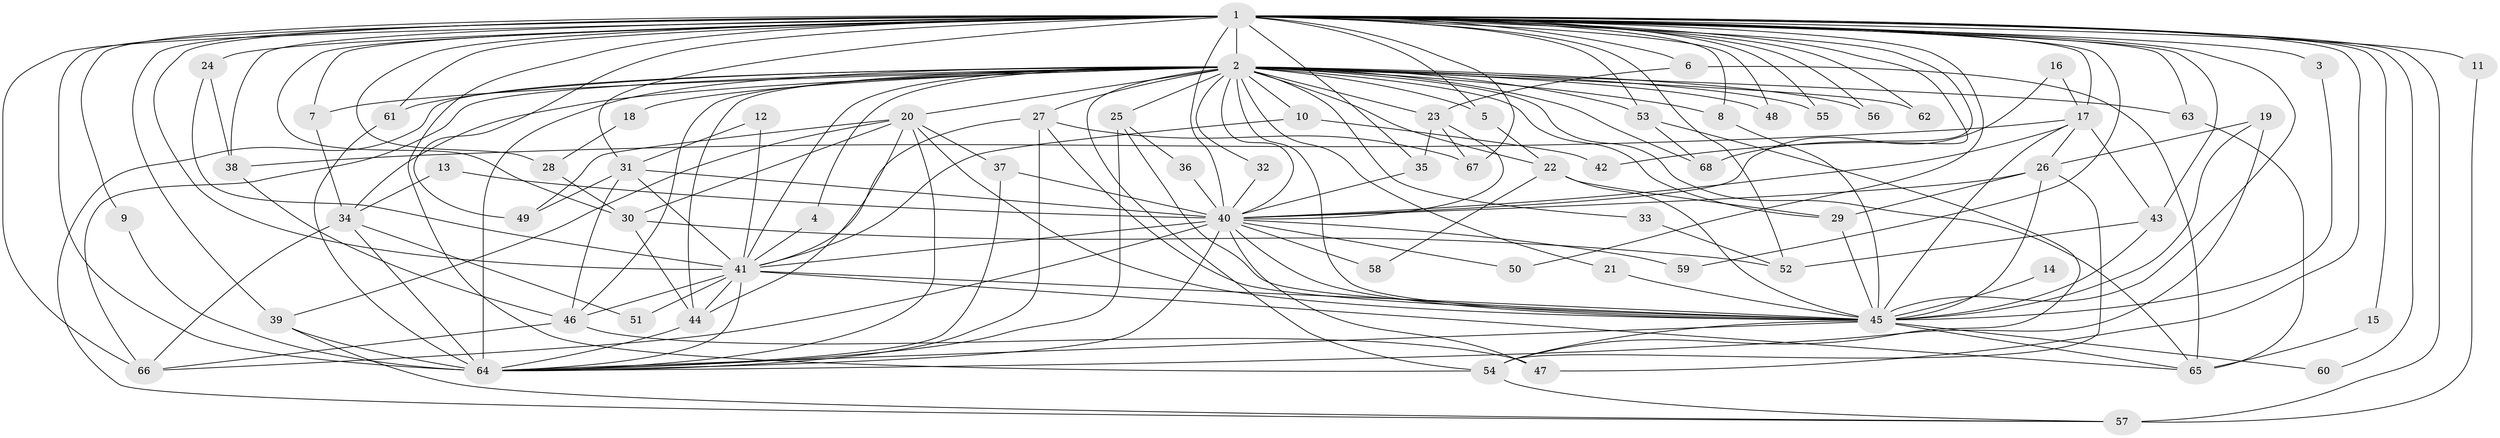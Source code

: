 // original degree distribution, {20: 0.022222222222222223, 16: 0.007407407407407408, 29: 0.007407407407407408, 25: 0.007407407407407408, 27: 0.007407407407407408, 18: 0.007407407407407408, 26: 0.007407407407407408, 31: 0.007407407407407408, 3: 0.25925925925925924, 4: 0.1111111111111111, 6: 0.022222222222222223, 7: 0.014814814814814815, 2: 0.4666666666666667, 5: 0.05185185185185185}
// Generated by graph-tools (version 1.1) at 2025/49/03/09/25 03:49:34]
// undirected, 68 vertices, 178 edges
graph export_dot {
graph [start="1"]
  node [color=gray90,style=filled];
  1;
  2;
  3;
  4;
  5;
  6;
  7;
  8;
  9;
  10;
  11;
  12;
  13;
  14;
  15;
  16;
  17;
  18;
  19;
  20;
  21;
  22;
  23;
  24;
  25;
  26;
  27;
  28;
  29;
  30;
  31;
  32;
  33;
  34;
  35;
  36;
  37;
  38;
  39;
  40;
  41;
  42;
  43;
  44;
  45;
  46;
  47;
  48;
  49;
  50;
  51;
  52;
  53;
  54;
  55;
  56;
  57;
  58;
  59;
  60;
  61;
  62;
  63;
  64;
  65;
  66;
  67;
  68;
  1 -- 2 [weight=8.0];
  1 -- 3 [weight=1.0];
  1 -- 5 [weight=1.0];
  1 -- 6 [weight=1.0];
  1 -- 7 [weight=1.0];
  1 -- 8 [weight=1.0];
  1 -- 9 [weight=1.0];
  1 -- 11 [weight=2.0];
  1 -- 15 [weight=1.0];
  1 -- 17 [weight=1.0];
  1 -- 24 [weight=2.0];
  1 -- 28 [weight=2.0];
  1 -- 30 [weight=1.0];
  1 -- 31 [weight=1.0];
  1 -- 35 [weight=1.0];
  1 -- 38 [weight=2.0];
  1 -- 39 [weight=1.0];
  1 -- 40 [weight=5.0];
  1 -- 41 [weight=4.0];
  1 -- 42 [weight=2.0];
  1 -- 43 [weight=1.0];
  1 -- 45 [weight=4.0];
  1 -- 47 [weight=1.0];
  1 -- 48 [weight=1.0];
  1 -- 49 [weight=1.0];
  1 -- 50 [weight=1.0];
  1 -- 52 [weight=1.0];
  1 -- 53 [weight=1.0];
  1 -- 54 [weight=1.0];
  1 -- 55 [weight=2.0];
  1 -- 56 [weight=1.0];
  1 -- 57 [weight=2.0];
  1 -- 59 [weight=1.0];
  1 -- 60 [weight=1.0];
  1 -- 61 [weight=1.0];
  1 -- 62 [weight=1.0];
  1 -- 63 [weight=1.0];
  1 -- 64 [weight=4.0];
  1 -- 66 [weight=1.0];
  1 -- 67 [weight=1.0];
  1 -- 68 [weight=1.0];
  2 -- 4 [weight=1.0];
  2 -- 5 [weight=1.0];
  2 -- 7 [weight=1.0];
  2 -- 8 [weight=1.0];
  2 -- 10 [weight=1.0];
  2 -- 18 [weight=1.0];
  2 -- 20 [weight=2.0];
  2 -- 21 [weight=1.0];
  2 -- 22 [weight=2.0];
  2 -- 23 [weight=1.0];
  2 -- 25 [weight=3.0];
  2 -- 27 [weight=1.0];
  2 -- 29 [weight=2.0];
  2 -- 32 [weight=1.0];
  2 -- 33 [weight=1.0];
  2 -- 34 [weight=2.0];
  2 -- 40 [weight=2.0];
  2 -- 41 [weight=2.0];
  2 -- 44 [weight=1.0];
  2 -- 45 [weight=3.0];
  2 -- 46 [weight=1.0];
  2 -- 48 [weight=1.0];
  2 -- 53 [weight=1.0];
  2 -- 54 [weight=1.0];
  2 -- 55 [weight=1.0];
  2 -- 56 [weight=1.0];
  2 -- 57 [weight=1.0];
  2 -- 61 [weight=1.0];
  2 -- 62 [weight=1.0];
  2 -- 63 [weight=1.0];
  2 -- 64 [weight=2.0];
  2 -- 65 [weight=1.0];
  2 -- 66 [weight=1.0];
  2 -- 68 [weight=2.0];
  3 -- 45 [weight=1.0];
  4 -- 41 [weight=1.0];
  5 -- 22 [weight=1.0];
  6 -- 23 [weight=1.0];
  6 -- 65 [weight=1.0];
  7 -- 34 [weight=1.0];
  8 -- 45 [weight=1.0];
  9 -- 64 [weight=1.0];
  10 -- 41 [weight=1.0];
  10 -- 42 [weight=1.0];
  11 -- 57 [weight=1.0];
  12 -- 31 [weight=1.0];
  12 -- 41 [weight=1.0];
  13 -- 34 [weight=1.0];
  13 -- 40 [weight=1.0];
  14 -- 45 [weight=1.0];
  15 -- 65 [weight=1.0];
  16 -- 17 [weight=1.0];
  16 -- 40 [weight=1.0];
  17 -- 26 [weight=1.0];
  17 -- 38 [weight=1.0];
  17 -- 40 [weight=1.0];
  17 -- 43 [weight=1.0];
  17 -- 45 [weight=1.0];
  18 -- 28 [weight=1.0];
  19 -- 26 [weight=1.0];
  19 -- 45 [weight=1.0];
  19 -- 64 [weight=1.0];
  20 -- 30 [weight=2.0];
  20 -- 37 [weight=1.0];
  20 -- 39 [weight=1.0];
  20 -- 44 [weight=1.0];
  20 -- 45 [weight=1.0];
  20 -- 49 [weight=1.0];
  20 -- 64 [weight=1.0];
  21 -- 45 [weight=1.0];
  22 -- 29 [weight=1.0];
  22 -- 45 [weight=1.0];
  22 -- 58 [weight=1.0];
  23 -- 35 [weight=1.0];
  23 -- 40 [weight=1.0];
  23 -- 67 [weight=1.0];
  24 -- 38 [weight=1.0];
  24 -- 41 [weight=1.0];
  25 -- 36 [weight=1.0];
  25 -- 45 [weight=1.0];
  25 -- 64 [weight=1.0];
  26 -- 29 [weight=1.0];
  26 -- 40 [weight=1.0];
  26 -- 45 [weight=1.0];
  26 -- 54 [weight=1.0];
  27 -- 41 [weight=1.0];
  27 -- 45 [weight=1.0];
  27 -- 64 [weight=1.0];
  27 -- 67 [weight=1.0];
  28 -- 30 [weight=1.0];
  29 -- 45 [weight=1.0];
  30 -- 44 [weight=1.0];
  30 -- 52 [weight=1.0];
  31 -- 40 [weight=1.0];
  31 -- 41 [weight=1.0];
  31 -- 46 [weight=1.0];
  31 -- 49 [weight=1.0];
  32 -- 40 [weight=1.0];
  33 -- 52 [weight=1.0];
  34 -- 51 [weight=1.0];
  34 -- 64 [weight=1.0];
  34 -- 66 [weight=1.0];
  35 -- 40 [weight=1.0];
  36 -- 40 [weight=1.0];
  37 -- 40 [weight=1.0];
  37 -- 64 [weight=1.0];
  38 -- 46 [weight=1.0];
  39 -- 57 [weight=1.0];
  39 -- 64 [weight=2.0];
  40 -- 41 [weight=2.0];
  40 -- 45 [weight=1.0];
  40 -- 47 [weight=2.0];
  40 -- 50 [weight=1.0];
  40 -- 58 [weight=1.0];
  40 -- 59 [weight=1.0];
  40 -- 64 [weight=1.0];
  40 -- 66 [weight=1.0];
  41 -- 44 [weight=1.0];
  41 -- 45 [weight=1.0];
  41 -- 46 [weight=1.0];
  41 -- 51 [weight=1.0];
  41 -- 64 [weight=1.0];
  41 -- 65 [weight=1.0];
  43 -- 45 [weight=1.0];
  43 -- 52 [weight=1.0];
  44 -- 64 [weight=1.0];
  45 -- 54 [weight=1.0];
  45 -- 60 [weight=1.0];
  45 -- 64 [weight=1.0];
  45 -- 65 [weight=2.0];
  46 -- 47 [weight=1.0];
  46 -- 66 [weight=1.0];
  53 -- 54 [weight=1.0];
  53 -- 68 [weight=1.0];
  54 -- 57 [weight=1.0];
  61 -- 64 [weight=1.0];
  63 -- 65 [weight=1.0];
}
